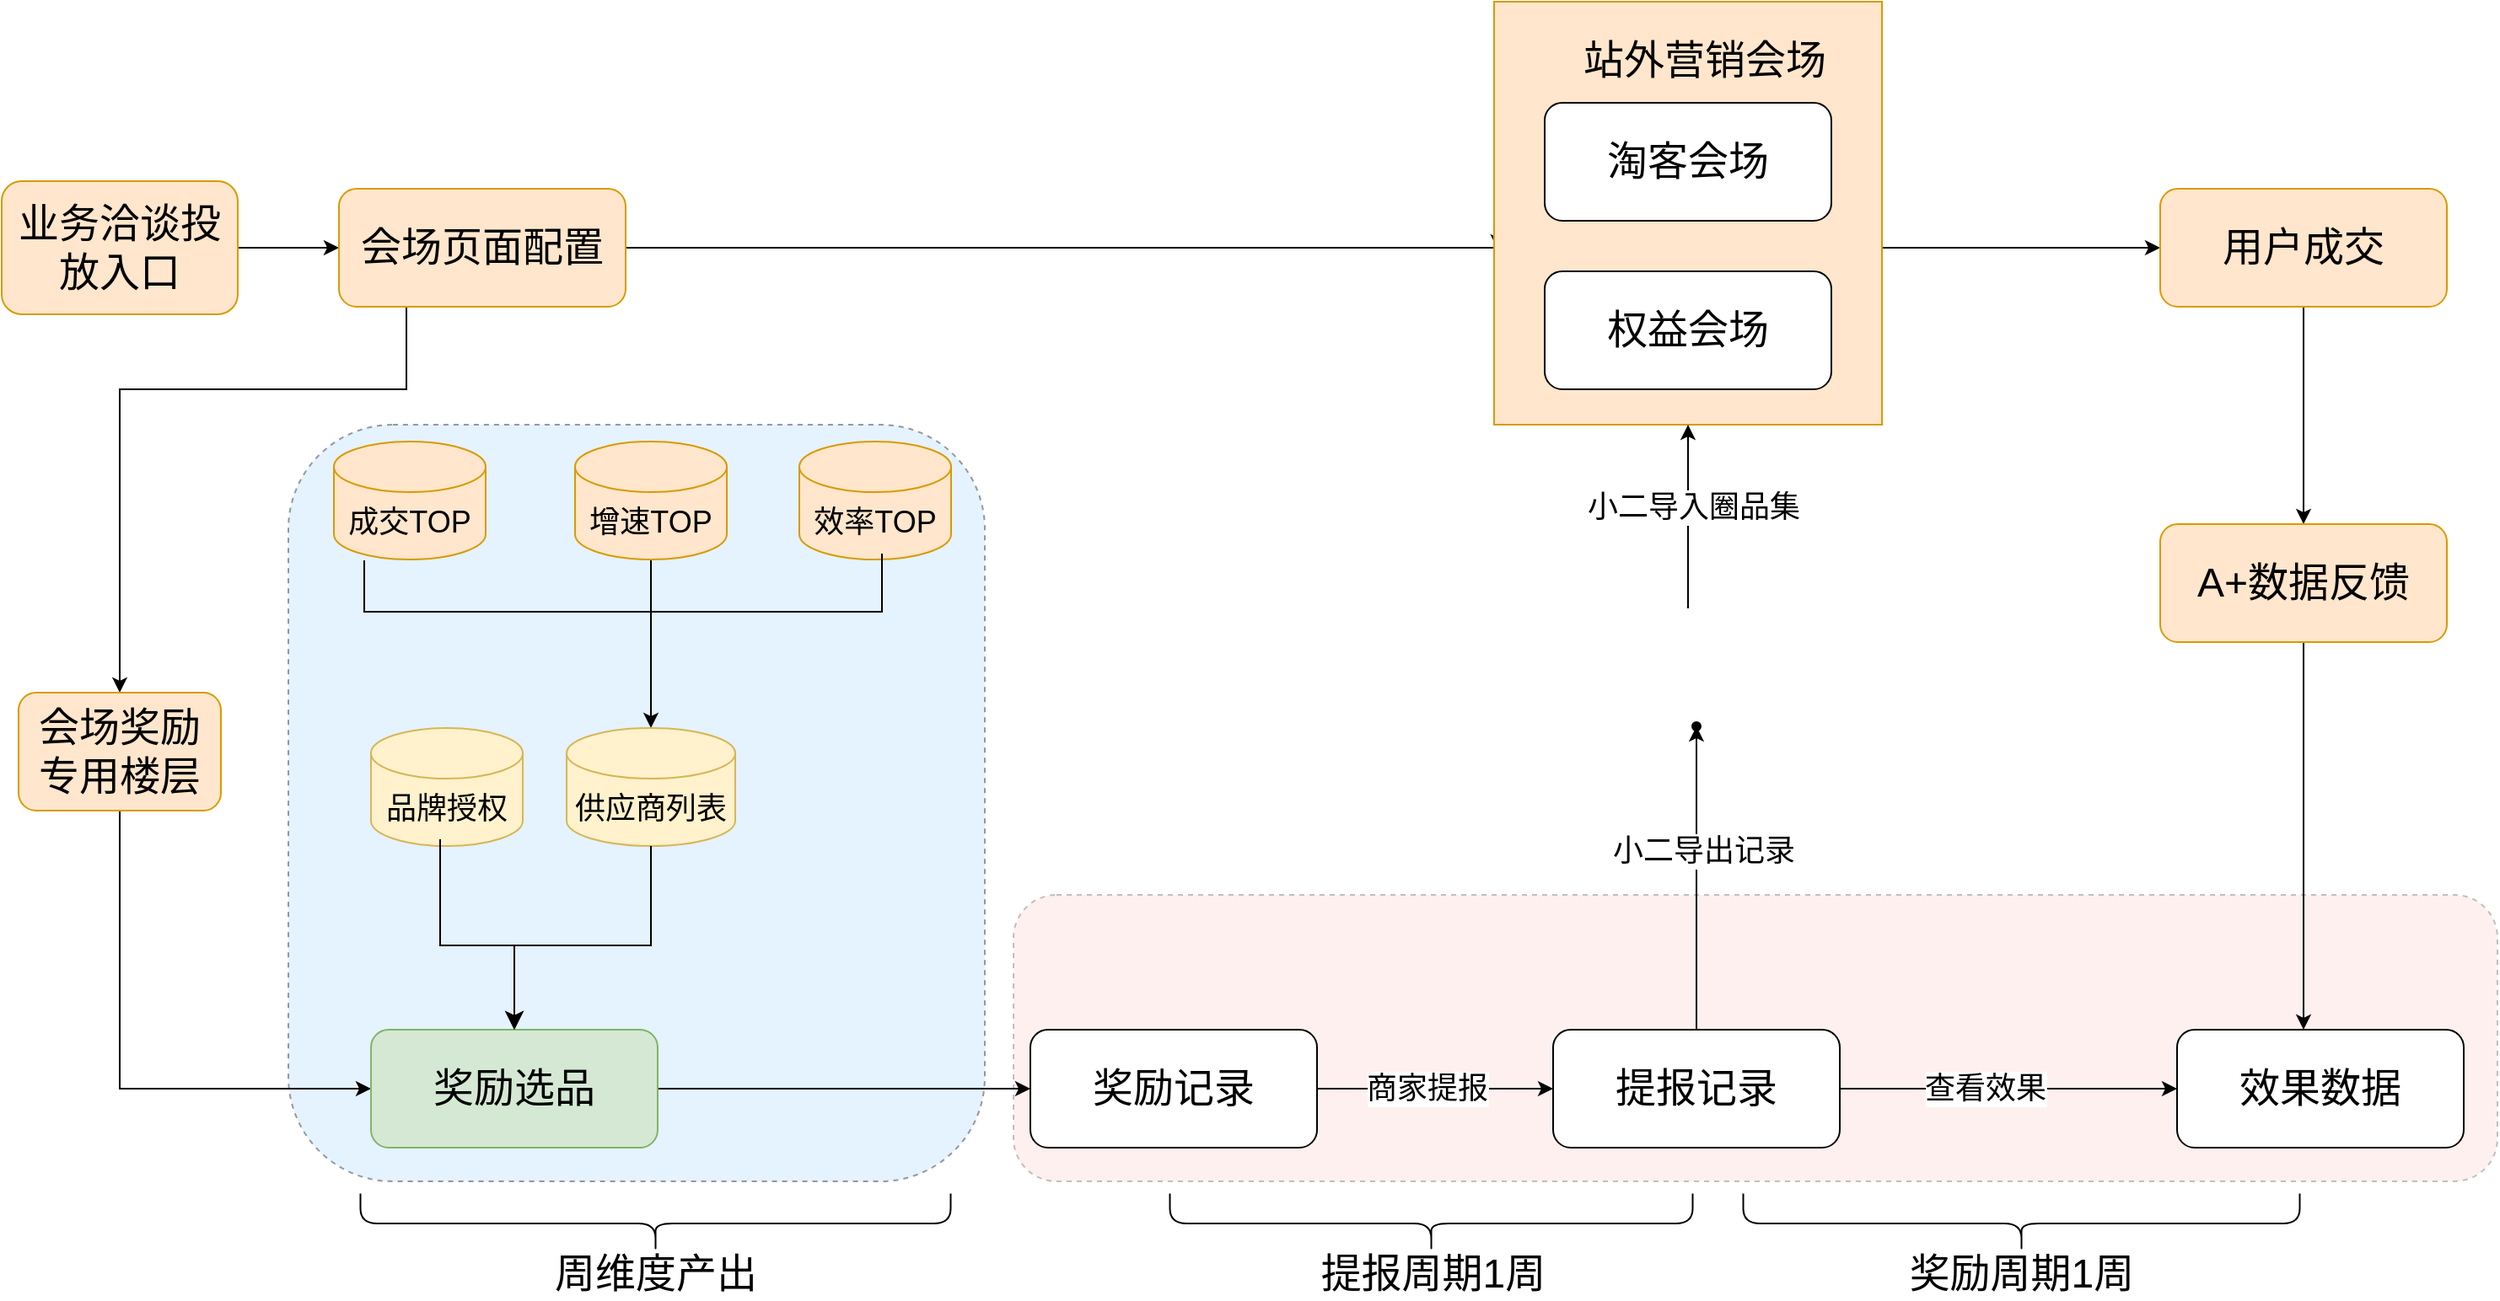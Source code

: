<mxfile version="21.8.0" type="github">
  <diagram name="第 1 页" id="BmpL1vZxA9DmMoctIMRf">
    <mxGraphModel dx="2074" dy="1120" grid="1" gridSize="10" guides="1" tooltips="1" connect="1" arrows="1" fold="1" page="1" pageScale="1" pageWidth="4681" pageHeight="3300" math="0" shadow="0">
      <root>
        <mxCell id="0" />
        <mxCell id="1" parent="0" />
        <mxCell id="JVQWfwyNUmCcbEA4BYRT-2" value="" style="rounded=1;whiteSpace=wrap;html=1;dashed=1;fillColor=#ffcccc;strokeColor=#36393d;opacity=30;" parent="1" vertex="1">
          <mxGeometry x="770" y="690" width="880" height="170" as="geometry" />
        </mxCell>
        <mxCell id="JVQWfwyNUmCcbEA4BYRT-1" value="" style="rounded=1;whiteSpace=wrap;html=1;dashed=1;fillColor=#cce5ff;strokeColor=#36393d;opacity=50;" parent="1" vertex="1">
          <mxGeometry x="340" y="411" width="413" height="449" as="geometry" />
        </mxCell>
        <mxCell id="Q-oLn1-LLZS8o8Vc9U99-69" value="" style="edgeStyle=orthogonalEdgeStyle;rounded=0;orthogonalLoop=1;jettySize=auto;html=1;" parent="1" source="Q-oLn1-LLZS8o8Vc9U99-1" target="Q-oLn1-LLZS8o8Vc9U99-2" edge="1">
          <mxGeometry relative="1" as="geometry" />
        </mxCell>
        <mxCell id="Q-oLn1-LLZS8o8Vc9U99-1" value="&lt;font style=&quot;font-size: 24px;&quot;&gt;业务洽谈投放入口&lt;/font&gt;" style="rounded=1;whiteSpace=wrap;html=1;fillColor=#ffe6cc;strokeColor=#d79b00;" parent="1" vertex="1">
          <mxGeometry x="170" y="266.5" width="140" height="79" as="geometry" />
        </mxCell>
        <mxCell id="Q-oLn1-LLZS8o8Vc9U99-71" value="" style="edgeStyle=orthogonalEdgeStyle;rounded=0;orthogonalLoop=1;jettySize=auto;html=1;entryX=0.01;entryY=0.586;entryDx=0;entryDy=0;entryPerimeter=0;" parent="1" source="Q-oLn1-LLZS8o8Vc9U99-2" target="Q-oLn1-LLZS8o8Vc9U99-56" edge="1">
          <mxGeometry relative="1" as="geometry">
            <mxPoint x="1050" y="325" as="targetPoint" />
            <Array as="points">
              <mxPoint x="1057" y="306" />
            </Array>
          </mxGeometry>
        </mxCell>
        <mxCell id="Q-oLn1-LLZS8o8Vc9U99-86" value="" style="edgeStyle=orthogonalEdgeStyle;rounded=0;orthogonalLoop=1;jettySize=auto;html=1;" parent="1" source="Q-oLn1-LLZS8o8Vc9U99-2" target="Q-oLn1-LLZS8o8Vc9U99-3" edge="1">
          <mxGeometry relative="1" as="geometry">
            <Array as="points">
              <mxPoint x="410" y="390" />
              <mxPoint x="240" y="390" />
            </Array>
          </mxGeometry>
        </mxCell>
        <mxCell id="Q-oLn1-LLZS8o8Vc9U99-2" value="&lt;font style=&quot;font-size: 24px;&quot;&gt;会场页面配置&lt;/font&gt;" style="rounded=1;whiteSpace=wrap;html=1;fillColor=#ffe6cc;strokeColor=#d79b00;" parent="1" vertex="1">
          <mxGeometry x="370" y="271" width="170" height="70" as="geometry" />
        </mxCell>
        <mxCell id="Q-oLn1-LLZS8o8Vc9U99-85" value="" style="edgeStyle=orthogonalEdgeStyle;rounded=0;orthogonalLoop=1;jettySize=auto;html=1;entryX=0;entryY=0.5;entryDx=0;entryDy=0;exitX=0.5;exitY=1;exitDx=0;exitDy=0;" parent="1" source="Q-oLn1-LLZS8o8Vc9U99-3" target="Q-oLn1-LLZS8o8Vc9U99-52" edge="1">
          <mxGeometry relative="1" as="geometry">
            <mxPoint x="475" y="745" as="targetPoint" />
          </mxGeometry>
        </mxCell>
        <mxCell id="Q-oLn1-LLZS8o8Vc9U99-3" value="&lt;font style=&quot;font-size: 24px;&quot;&gt;会场奖励专用楼层&lt;/font&gt;" style="rounded=1;whiteSpace=wrap;html=1;fillColor=#ffe6cc;strokeColor=#d79b00;" parent="1" vertex="1">
          <mxGeometry x="180" y="570" width="120" height="70" as="geometry" />
        </mxCell>
        <mxCell id="Q-oLn1-LLZS8o8Vc9U99-7" value="&lt;font style=&quot;font-weight: normal; font-size: 18px;&quot;&gt;成交TOP&lt;/font&gt;" style="shape=cylinder3;whiteSpace=wrap;html=1;boundedLbl=1;backgroundOutline=1;size=15;fillColor=#ffe6cc;strokeColor=#d79b00;fontStyle=1" parent="1" vertex="1">
          <mxGeometry x="367" y="421" width="90" height="70" as="geometry" />
        </mxCell>
        <mxCell id="Q-oLn1-LLZS8o8Vc9U99-91" value="" style="edgeStyle=orthogonalEdgeStyle;rounded=0;orthogonalLoop=1;jettySize=auto;html=1;" parent="1" source="Q-oLn1-LLZS8o8Vc9U99-48" target="Q-oLn1-LLZS8o8Vc9U99-51" edge="1">
          <mxGeometry relative="1" as="geometry" />
        </mxCell>
        <mxCell id="Q-oLn1-LLZS8o8Vc9U99-48" value="&lt;font style=&quot;font-weight: normal; font-size: 18px;&quot;&gt;增速TOP&lt;/font&gt;" style="shape=cylinder3;whiteSpace=wrap;html=1;boundedLbl=1;backgroundOutline=1;size=15;fillColor=#ffe6cc;strokeColor=#d79b00;fontStyle=1" parent="1" vertex="1">
          <mxGeometry x="510" y="421" width="90" height="70" as="geometry" />
        </mxCell>
        <mxCell id="Q-oLn1-LLZS8o8Vc9U99-49" value="&lt;font style=&quot;font-weight: normal; font-size: 18px;&quot;&gt;效率TOP&lt;/font&gt;" style="shape=cylinder3;whiteSpace=wrap;html=1;boundedLbl=1;backgroundOutline=1;size=15;fillColor=#ffe6cc;strokeColor=#d79b00;fontStyle=1" parent="1" vertex="1">
          <mxGeometry x="643" y="421" width="90" height="70" as="geometry" />
        </mxCell>
        <mxCell id="Q-oLn1-LLZS8o8Vc9U99-50" value="&lt;font style=&quot;font-weight: normal; font-size: 18px;&quot;&gt;品牌授权&lt;/font&gt;" style="shape=cylinder3;whiteSpace=wrap;html=1;boundedLbl=1;backgroundOutline=1;size=15;fillColor=#fff2cc;strokeColor=#d6b656;fontStyle=1" parent="1" vertex="1">
          <mxGeometry x="389" y="591" width="90" height="70" as="geometry" />
        </mxCell>
        <mxCell id="Q-oLn1-LLZS8o8Vc9U99-51" value="&lt;font style=&quot;font-weight: normal; font-size: 18px;&quot;&gt;供应商列表&lt;/font&gt;" style="shape=cylinder3;whiteSpace=wrap;html=1;boundedLbl=1;backgroundOutline=1;size=15;fillColor=#fff2cc;strokeColor=#d6b656;fontStyle=1" parent="1" vertex="1">
          <mxGeometry x="505" y="591" width="100" height="70" as="geometry" />
        </mxCell>
        <mxCell id="Q-oLn1-LLZS8o8Vc9U99-83" value="" style="edgeStyle=orthogonalEdgeStyle;rounded=0;orthogonalLoop=1;jettySize=auto;html=1;entryX=0;entryY=0.5;entryDx=0;entryDy=0;" parent="1" source="Q-oLn1-LLZS8o8Vc9U99-52" target="Q-oLn1-LLZS8o8Vc9U99-53" edge="1">
          <mxGeometry relative="1" as="geometry">
            <mxPoint x="810" y="805" as="targetPoint" />
          </mxGeometry>
        </mxCell>
        <mxCell id="Q-oLn1-LLZS8o8Vc9U99-52" value="&lt;font style=&quot;font-size: 24px;&quot;&gt;奖励选品&lt;/font&gt;" style="rounded=1;whiteSpace=wrap;html=1;fillColor=#d5e8d4;strokeColor=#82b366;" parent="1" vertex="1">
          <mxGeometry x="389" y="770" width="170" height="70" as="geometry" />
        </mxCell>
        <mxCell id="Q-oLn1-LLZS8o8Vc9U99-63" value="" style="edgeStyle=orthogonalEdgeStyle;rounded=0;orthogonalLoop=1;jettySize=auto;html=1;" parent="1" source="Q-oLn1-LLZS8o8Vc9U99-53" target="Q-oLn1-LLZS8o8Vc9U99-54" edge="1">
          <mxGeometry relative="1" as="geometry" />
        </mxCell>
        <mxCell id="Q-oLn1-LLZS8o8Vc9U99-64" value="&lt;font style=&quot;font-size: 18px;&quot;&gt;商家提报&lt;/font&gt;" style="edgeLabel;html=1;align=center;verticalAlign=middle;resizable=0;points=[];" parent="Q-oLn1-LLZS8o8Vc9U99-63" vertex="1" connectable="0">
          <mxGeometry x="-0.247" y="2" relative="1" as="geometry">
            <mxPoint x="12" y="2" as="offset" />
          </mxGeometry>
        </mxCell>
        <mxCell id="Q-oLn1-LLZS8o8Vc9U99-53" value="&lt;font style=&quot;font-size: 24px;&quot;&gt;奖励记录&lt;/font&gt;" style="rounded=1;whiteSpace=wrap;html=1;" parent="1" vertex="1">
          <mxGeometry x="780" y="770" width="170" height="70" as="geometry" />
        </mxCell>
        <mxCell id="Q-oLn1-LLZS8o8Vc9U99-59" value="" style="edgeStyle=orthogonalEdgeStyle;rounded=0;orthogonalLoop=1;jettySize=auto;html=1;" parent="1" source="Q-oLn1-LLZS8o8Vc9U99-54" target="Q-oLn1-LLZS8o8Vc9U99-58" edge="1">
          <mxGeometry relative="1" as="geometry" />
        </mxCell>
        <mxCell id="Q-oLn1-LLZS8o8Vc9U99-60" value="&lt;font style=&quot;font-size: 18px;&quot;&gt;小二导出记录&lt;/font&gt;" style="edgeLabel;html=1;align=center;verticalAlign=middle;resizable=0;points=[];" parent="Q-oLn1-LLZS8o8Vc9U99-59" vertex="1" connectable="0">
          <mxGeometry x="0.183" y="-4" relative="1" as="geometry">
            <mxPoint as="offset" />
          </mxGeometry>
        </mxCell>
        <mxCell id="Q-oLn1-LLZS8o8Vc9U99-81" value="" style="edgeStyle=orthogonalEdgeStyle;rounded=0;orthogonalLoop=1;jettySize=auto;html=1;entryX=0;entryY=0.5;entryDx=0;entryDy=0;" parent="1" source="Q-oLn1-LLZS8o8Vc9U99-54" target="Q-oLn1-LLZS8o8Vc9U99-55" edge="1">
          <mxGeometry relative="1" as="geometry">
            <mxPoint x="1425" y="805" as="targetPoint" />
          </mxGeometry>
        </mxCell>
        <mxCell id="JVQWfwyNUmCcbEA4BYRT-3" value="&lt;font style=&quot;font-size: 18px;&quot;&gt;查看效果&lt;/font&gt;" style="edgeLabel;html=1;align=center;verticalAlign=middle;resizable=0;points=[];" parent="Q-oLn1-LLZS8o8Vc9U99-81" vertex="1" connectable="0">
          <mxGeometry x="-0.147" relative="1" as="geometry">
            <mxPoint as="offset" />
          </mxGeometry>
        </mxCell>
        <mxCell id="Q-oLn1-LLZS8o8Vc9U99-54" value="&lt;font style=&quot;font-size: 24px;&quot;&gt;提报记录&lt;/font&gt;" style="rounded=1;whiteSpace=wrap;html=1;" parent="1" vertex="1">
          <mxGeometry x="1090" y="770" width="170" height="70" as="geometry" />
        </mxCell>
        <mxCell id="Q-oLn1-LLZS8o8Vc9U99-55" value="&lt;font style=&quot;font-size: 24px;&quot;&gt;效果数据&lt;/font&gt;" style="rounded=1;whiteSpace=wrap;html=1;" parent="1" vertex="1">
          <mxGeometry x="1460" y="770" width="170" height="70" as="geometry" />
        </mxCell>
        <mxCell id="Q-oLn1-LLZS8o8Vc9U99-75" value="" style="edgeStyle=orthogonalEdgeStyle;rounded=0;orthogonalLoop=1;jettySize=auto;html=1;entryX=0;entryY=0.5;entryDx=0;entryDy=0;" parent="1" source="Q-oLn1-LLZS8o8Vc9U99-56" target="Q-oLn1-LLZS8o8Vc9U99-67" edge="1">
          <mxGeometry relative="1" as="geometry">
            <mxPoint x="1480" y="306" as="targetPoint" />
            <Array as="points">
              <mxPoint x="1330" y="306" />
              <mxPoint x="1330" y="306" />
            </Array>
          </mxGeometry>
        </mxCell>
        <mxCell id="Q-oLn1-LLZS8o8Vc9U99-56" value="" style="rounded=0;whiteSpace=wrap;html=1;fillColor=#ffe6cc;strokeColor=#d79b00;" parent="1" vertex="1">
          <mxGeometry x="1055" y="160" width="230" height="251" as="geometry" />
        </mxCell>
        <mxCell id="Q-oLn1-LLZS8o8Vc9U99-57" value="" style="group" parent="1" vertex="1" connectable="0">
          <mxGeometry x="1140" y="510" width="70" height="90" as="geometry" />
        </mxCell>
        <mxCell id="Q-oLn1-LLZS8o8Vc9U99-8" value="" style="group" parent="Q-oLn1-LLZS8o8Vc9U99-57" vertex="1" connectable="0">
          <mxGeometry width="70" height="90" as="geometry" />
        </mxCell>
        <mxCell id="Q-oLn1-LLZS8o8Vc9U99-10" value="" style="shape=image;verticalLabelPosition=bottom;labelBackgroundColor=default;verticalAlign=top;aspect=fixed;imageAspect=0;image=https://images.freeimages.com/fic/images/icons/2795/office_2013_hd/2000/excel.png;movable=0;resizable=0;rotatable=0;deletable=0;editable=0;locked=1;connectable=0;" parent="Q-oLn1-LLZS8o8Vc9U99-8" vertex="1">
          <mxGeometry x="30" width="40" height="40" as="geometry" />
        </mxCell>
        <mxCell id="Q-oLn1-LLZS8o8Vc9U99-58" value="" style="shape=waypoint;sketch=0;size=6;pointerEvents=1;points=[];fillColor=default;resizable=0;rotatable=0;perimeter=centerPerimeter;snapToPoint=1;rounded=1;" parent="Q-oLn1-LLZS8o8Vc9U99-8" vertex="1">
          <mxGeometry x="25" y="70" width="20" height="20" as="geometry" />
        </mxCell>
        <mxCell id="Q-oLn1-LLZS8o8Vc9U99-9" value="" style="shape=image;verticalLabelPosition=bottom;labelBackgroundColor=default;verticalAlign=top;aspect=fixed;imageAspect=0;image=https://cdn-icons-png.flaticon.com/512/40/40031.png;" parent="Q-oLn1-LLZS8o8Vc9U99-57" vertex="1">
          <mxGeometry y="10" width="60" height="60" as="geometry" />
        </mxCell>
        <mxCell id="Q-oLn1-LLZS8o8Vc9U99-61" value="" style="edgeStyle=orthogonalEdgeStyle;rounded=0;orthogonalLoop=1;jettySize=auto;html=1;" parent="1" source="Q-oLn1-LLZS8o8Vc9U99-9" target="Q-oLn1-LLZS8o8Vc9U99-56" edge="1">
          <mxGeometry relative="1" as="geometry" />
        </mxCell>
        <mxCell id="Q-oLn1-LLZS8o8Vc9U99-62" value="&lt;font style=&quot;font-size: 18px;&quot;&gt;小二导入圈品集&lt;/font&gt;" style="edgeLabel;html=1;align=center;verticalAlign=middle;resizable=0;points=[];" parent="Q-oLn1-LLZS8o8Vc9U99-61" vertex="1" connectable="0">
          <mxGeometry x="0.109" y="-3" relative="1" as="geometry">
            <mxPoint as="offset" />
          </mxGeometry>
        </mxCell>
        <mxCell id="Q-oLn1-LLZS8o8Vc9U99-65" value="&lt;font style=&quot;font-size: 24px;&quot;&gt;淘客会场&lt;/font&gt;" style="rounded=1;whiteSpace=wrap;html=1;" parent="1" vertex="1">
          <mxGeometry x="1085" y="220" width="170" height="70" as="geometry" />
        </mxCell>
        <mxCell id="Q-oLn1-LLZS8o8Vc9U99-66" value="&lt;font style=&quot;font-size: 24px;&quot;&gt;权益会场&lt;/font&gt;" style="rounded=1;whiteSpace=wrap;html=1;" parent="1" vertex="1">
          <mxGeometry x="1085" y="320" width="170" height="70" as="geometry" />
        </mxCell>
        <mxCell id="Q-oLn1-LLZS8o8Vc9U99-88" value="" style="edgeStyle=orthogonalEdgeStyle;rounded=0;orthogonalLoop=1;jettySize=auto;html=1;entryX=0.5;entryY=0;entryDx=0;entryDy=0;" parent="1" source="Q-oLn1-LLZS8o8Vc9U99-67" target="Q-oLn1-LLZS8o8Vc9U99-68" edge="1">
          <mxGeometry relative="1" as="geometry">
            <mxPoint x="1535" y="456" as="targetPoint" />
          </mxGeometry>
        </mxCell>
        <mxCell id="Q-oLn1-LLZS8o8Vc9U99-67" value="&lt;font style=&quot;font-size: 24px;&quot;&gt;用户成交&lt;/font&gt;" style="rounded=1;whiteSpace=wrap;html=1;fillColor=#ffe6cc;strokeColor=#d79b00;" parent="1" vertex="1">
          <mxGeometry x="1450" y="271" width="170" height="70" as="geometry" />
        </mxCell>
        <mxCell id="Q-oLn1-LLZS8o8Vc9U99-79" value="" style="edgeStyle=orthogonalEdgeStyle;rounded=0;orthogonalLoop=1;jettySize=auto;html=1;exitX=0.5;exitY=1;exitDx=0;exitDy=0;" parent="1" source="Q-oLn1-LLZS8o8Vc9U99-68" target="Q-oLn1-LLZS8o8Vc9U99-55" edge="1">
          <mxGeometry relative="1" as="geometry">
            <mxPoint x="1845" y="710" as="targetPoint" />
            <Array as="points">
              <mxPoint x="1535" y="670" />
              <mxPoint x="1535" y="670" />
            </Array>
          </mxGeometry>
        </mxCell>
        <mxCell id="Q-oLn1-LLZS8o8Vc9U99-68" value="&lt;font style=&quot;font-size: 24px;&quot;&gt;A+数据反馈&lt;/font&gt;" style="rounded=1;whiteSpace=wrap;html=1;fillColor=#ffe6cc;strokeColor=#d79b00;" parent="1" vertex="1">
          <mxGeometry x="1450" y="470" width="170" height="70" as="geometry" />
        </mxCell>
        <mxCell id="Q-oLn1-LLZS8o8Vc9U99-92" value="" style="shape=partialRectangle;whiteSpace=wrap;html=1;bottom=0;right=0;fillColor=none;rotation=-90;" parent="1" vertex="1">
          <mxGeometry x="457" y="420" width="30" height="174" as="geometry" />
        </mxCell>
        <mxCell id="Q-oLn1-LLZS8o8Vc9U99-93" value="" style="shape=partialRectangle;whiteSpace=wrap;html=1;bottom=0;right=0;fillColor=none;rotation=-180;" parent="1" vertex="1">
          <mxGeometry x="559" y="488" width="133" height="34" as="geometry" />
        </mxCell>
        <mxCell id="Q-oLn1-LLZS8o8Vc9U99-97" value="&lt;font style=&quot;font-size: 24px;&quot;&gt;站外营销会场&lt;/font&gt;" style="text;html=1;strokeColor=none;fillColor=none;align=center;verticalAlign=middle;whiteSpace=wrap;rounded=0;" parent="1" vertex="1">
          <mxGeometry x="1105" y="180" width="150" height="30" as="geometry" />
        </mxCell>
        <mxCell id="Q-oLn1-LLZS8o8Vc9U99-99" value="" style="edgeStyle=segmentEdgeStyle;endArrow=classic;html=1;curved=0;rounded=0;endSize=8;startSize=8;entryX=0.5;entryY=0;entryDx=0;entryDy=0;" parent="1" target="Q-oLn1-LLZS8o8Vc9U99-52" edge="1">
          <mxGeometry width="50" height="50" relative="1" as="geometry">
            <mxPoint x="430" y="660" as="sourcePoint" />
            <mxPoint x="460" y="700" as="targetPoint" />
            <Array as="points">
              <mxPoint x="430" y="657" />
              <mxPoint x="430" y="720" />
              <mxPoint x="474" y="720" />
            </Array>
          </mxGeometry>
        </mxCell>
        <mxCell id="Q-oLn1-LLZS8o8Vc9U99-101" value="" style="edgeStyle=segmentEdgeStyle;endArrow=classic;html=1;curved=0;rounded=0;endSize=8;startSize=8;exitX=0.5;exitY=1;exitDx=0;exitDy=0;exitPerimeter=0;entryX=0.5;entryY=0;entryDx=0;entryDy=0;" parent="1" source="Q-oLn1-LLZS8o8Vc9U99-51" target="Q-oLn1-LLZS8o8Vc9U99-52" edge="1">
          <mxGeometry width="50" height="50" relative="1" as="geometry">
            <mxPoint x="540" y="720" as="sourcePoint" />
            <mxPoint x="590" y="670" as="targetPoint" />
            <Array as="points">
              <mxPoint x="555" y="720" />
              <mxPoint x="474" y="720" />
            </Array>
          </mxGeometry>
        </mxCell>
        <mxCell id="JpxBooeuP90xQkWmuoDH-1" value="" style="shape=curlyBracket;whiteSpace=wrap;html=1;rounded=1;labelPosition=left;verticalLabelPosition=middle;align=right;verticalAlign=middle;rotation=-90;" vertex="1" parent="1">
          <mxGeometry x="540" y="710" width="35.5" height="350" as="geometry" />
        </mxCell>
        <mxCell id="JpxBooeuP90xQkWmuoDH-2" value="" style="shape=curlyBracket;whiteSpace=wrap;html=1;rounded=1;labelPosition=left;verticalLabelPosition=middle;align=right;verticalAlign=middle;rotation=-90;" vertex="1" parent="1">
          <mxGeometry x="1000" y="730" width="35.5" height="310" as="geometry" />
        </mxCell>
        <mxCell id="JpxBooeuP90xQkWmuoDH-3" value="" style="shape=curlyBracket;whiteSpace=wrap;html=1;rounded=1;labelPosition=left;verticalLabelPosition=middle;align=right;verticalAlign=middle;rotation=-90;" vertex="1" parent="1">
          <mxGeometry x="1350" y="720" width="35.5" height="330" as="geometry" />
        </mxCell>
        <mxCell id="JpxBooeuP90xQkWmuoDH-4" value="&lt;font style=&quot;font-size: 24px;&quot;&gt;周维度产出&lt;/font&gt;" style="text;html=1;strokeColor=none;fillColor=none;align=center;verticalAlign=middle;whiteSpace=wrap;rounded=0;" vertex="1" parent="1">
          <mxGeometry x="488.84" y="900" width="137.81" height="30" as="geometry" />
        </mxCell>
        <mxCell id="JpxBooeuP90xQkWmuoDH-5" value="&lt;font style=&quot;font-size: 24px;&quot;&gt;提报周期1周&lt;/font&gt;" style="text;html=1;strokeColor=none;fillColor=none;align=center;verticalAlign=middle;whiteSpace=wrap;rounded=0;" vertex="1" parent="1">
          <mxGeometry x="950" y="900" width="137.81" height="30" as="geometry" />
        </mxCell>
        <mxCell id="JpxBooeuP90xQkWmuoDH-6" value="&lt;font style=&quot;font-size: 24px;&quot;&gt;奖励周期1周&lt;/font&gt;" style="text;html=1;strokeColor=none;fillColor=none;align=center;verticalAlign=middle;whiteSpace=wrap;rounded=0;" vertex="1" parent="1">
          <mxGeometry x="1298.84" y="900" width="137.81" height="30" as="geometry" />
        </mxCell>
      </root>
    </mxGraphModel>
  </diagram>
</mxfile>
